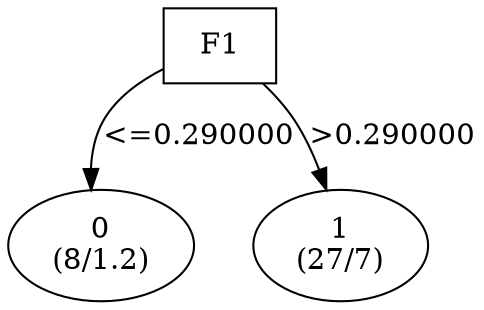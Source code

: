 digraph YaDT {
n0 [ shape=box, label="F1\n"]
n0 -> n1 [label="<=0.290000"]
n1 [ shape=ellipse, label="0\n(8/1.2)"]
n0 -> n2 [label=">0.290000"]
n2 [ shape=ellipse, label="1\n(27/7)"]
}
